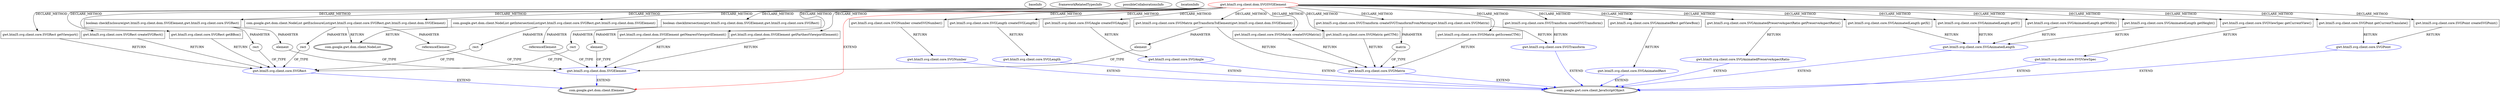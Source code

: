 digraph {
baseInfo[graphId=3837,category="extension_graph",isAnonymous=false,possibleRelation=true]
frameworkRelatedTypesInfo[0="com.google.gwt.dom.client.Element"]
possibleCollaborationsInfo[0="3837~CLIENT_METHOD_DECLARATION-RETURN_TYPE-CLIENT_METHOD_DECLARATION-RETURN_TYPE-CLIENT_METHOD_DECLARATION-PARAMETER_DECLARATION-CLIENT_METHOD_DECLARATION-PARAMETER_DECLARATION-CLIENT_METHOD_DECLARATION-PARAMETER_DECLARATION-CLIENT_METHOD_DECLARATION-PARAMETER_DECLARATION-CLIENT_METHOD_DECLARATION-RETURN_TYPE-~com.google.gwt.dom.client.Element ~com.google.gwt.dom.client.Element ~false~false",1="3837~CLIENT_METHOD_DECLARATION-RETURN_TYPE-CLIENT_METHOD_DECLARATION-RETURN_TYPE-CLIENT_METHOD_DECLARATION-RETURN_TYPE-CLIENT_METHOD_DECLARATION-PARAMETER_DECLARATION-CLIENT_METHOD_DECLARATION-RETURN_TYPE-~com.google.gwt.dom.client.Element ~com.google.gwt.core.client.JavaScriptObject ~false~false",2="3837~CLIENT_METHOD_DECLARATION-PARAMETER_DECLARATION-CLIENT_METHOD_DECLARATION-RETURN_TYPE-CLIENT_METHOD_DECLARATION-RETURN_TYPE-CLIENT_METHOD_DECLARATION-PARAMETER_DECLARATION-CLIENT_METHOD_DECLARATION-PARAMETER_DECLARATION-CLIENT_METHOD_DECLARATION-PARAMETER_DECLARATION-CLIENT_METHOD_DECLARATION-PARAMETER_DECLARATION-~com.google.gwt.dom.client.Element ~com.google.gwt.dom.client.Element ~false~false",3="3837~CLIENT_METHOD_DECLARATION-RETURN_TYPE-CLIENT_METHOD_DECLARATION-RETURN_TYPE-CLIENT_METHOD_DECLARATION-RETURN_TYPE-CLIENT_METHOD_DECLARATION-RETURN_TYPE-~com.google.gwt.dom.client.Element ~com.google.gwt.core.client.JavaScriptObject ~false~false",4="3837~CLIENT_METHOD_DECLARATION-RETURN_TYPE-CLIENT_METHOD_DECLARATION-RETURN_TYPE-~com.google.gwt.dom.client.Element ~com.google.gwt.core.client.JavaScriptObject ~false~false",5="3837~CLIENT_METHOD_DECLARATION-RETURN_TYPE-~com.google.gwt.dom.client.Element ~com.google.gwt.core.client.JavaScriptObject ~false~false"]
locationInfo[projectName="mguiral-GwtSvgLib",filePath="/mguiral-GwtSvgLib/GwtSvgLib-master/src/gwt/html5/svg/client/dom/SVGSVGElement.java",contextSignature="SVGSVGElement",graphId="3837"]
0[label="gwt.html5.svg.client.dom.SVGSVGElement",vertexType="ROOT_CLIENT_CLASS_DECLARATION",isFrameworkType=false,color=red]
1[label="com.google.gwt.dom.client.Element",vertexType="FRAMEWORK_CLASS_TYPE",isFrameworkType=true,peripheries=2]
7[label="gwt.html5.svg.client.core.SVGAnimatedLength getX()",vertexType="CLIENT_METHOD_DECLARATION",isFrameworkType=false,shape=box]
8[label="gwt.html5.svg.client.core.SVGAnimatedLength",vertexType="REFERENCE_CLIENT_CLASS_DECLARATION",isFrameworkType=false,color=blue]
9[label="com.google.gwt.core.client.JavaScriptObject",vertexType="FRAMEWORK_CLASS_TYPE",isFrameworkType=true,peripheries=2]
11[label="gwt.html5.svg.client.core.SVGAnimatedLength getY()",vertexType="CLIENT_METHOD_DECLARATION",isFrameworkType=false,shape=box]
14[label="gwt.html5.svg.client.core.SVGAnimatedLength getWidth()",vertexType="CLIENT_METHOD_DECLARATION",isFrameworkType=false,shape=box]
17[label="gwt.html5.svg.client.core.SVGAnimatedLength getHeight()",vertexType="CLIENT_METHOD_DECLARATION",isFrameworkType=false,shape=box]
24[label="gwt.html5.svg.client.core.SVGRect getViewport()",vertexType="CLIENT_METHOD_DECLARATION",isFrameworkType=false,shape=box]
25[label="gwt.html5.svg.client.core.SVGRect",vertexType="REFERENCE_CLIENT_CLASS_DECLARATION",isFrameworkType=false,color=blue]
32[label="gwt.html5.svg.client.core.SVGViewSpec getCurrentView()",vertexType="CLIENT_METHOD_DECLARATION",isFrameworkType=false,shape=box]
33[label="gwt.html5.svg.client.core.SVGViewSpec",vertexType="REFERENCE_CLIENT_CLASS_DECLARATION",isFrameworkType=false,color=blue]
37[label="gwt.html5.svg.client.core.SVGPoint getCurrentTranslate()",vertexType="CLIENT_METHOD_DECLARATION",isFrameworkType=false,shape=box]
38[label="gwt.html5.svg.client.core.SVGPoint",vertexType="REFERENCE_CLIENT_CLASS_DECLARATION",isFrameworkType=false,color=blue]
49[label="com.google.gwt.dom.client.NodeList getIntersectionList(gwt.html5.svg.client.core.SVGRect,gwt.html5.svg.client.dom.SVGElement)",vertexType="CLIENT_METHOD_DECLARATION",isFrameworkType=false,shape=box]
50[label="com.google.gwt.dom.client.NodeList",vertexType="FRAMEWORK_CLASS_TYPE",isFrameworkType=true,peripheries=2]
51[label="rect",vertexType="PARAMETER_DECLARATION",isFrameworkType=false]
53[label="referenceElement",vertexType="PARAMETER_DECLARATION",isFrameworkType=false]
54[label="gwt.html5.svg.client.dom.SVGElement",vertexType="REFERENCE_CLIENT_CLASS_DECLARATION",isFrameworkType=false,color=blue]
56[label="com.google.gwt.dom.client.NodeList getEnclosureList(gwt.html5.svg.client.core.SVGRect,gwt.html5.svg.client.dom.SVGElement)",vertexType="CLIENT_METHOD_DECLARATION",isFrameworkType=false,shape=box]
58[label="rect",vertexType="PARAMETER_DECLARATION",isFrameworkType=false]
60[label="referenceElement",vertexType="PARAMETER_DECLARATION",isFrameworkType=false]
62[label="boolean checkIntersection(gwt.html5.svg.client.dom.SVGElement,gwt.html5.svg.client.core.SVGRect)",vertexType="CLIENT_METHOD_DECLARATION",isFrameworkType=false,shape=box]
63[label="element",vertexType="PARAMETER_DECLARATION",isFrameworkType=false]
65[label="rect",vertexType="PARAMETER_DECLARATION",isFrameworkType=false]
67[label="boolean checkEnclosure(gwt.html5.svg.client.dom.SVGElement,gwt.html5.svg.client.core.SVGRect)",vertexType="CLIENT_METHOD_DECLARATION",isFrameworkType=false,shape=box]
68[label="element",vertexType="PARAMETER_DECLARATION",isFrameworkType=false]
70[label="rect",vertexType="PARAMETER_DECLARATION",isFrameworkType=false]
73[label="gwt.html5.svg.client.core.SVGNumber createSVGNumber()",vertexType="CLIENT_METHOD_DECLARATION",isFrameworkType=false,shape=box]
74[label="gwt.html5.svg.client.core.SVGNumber",vertexType="REFERENCE_CLIENT_CLASS_DECLARATION",isFrameworkType=false,color=blue]
76[label="gwt.html5.svg.client.core.SVGLength createSVGLength()",vertexType="CLIENT_METHOD_DECLARATION",isFrameworkType=false,shape=box]
77[label="gwt.html5.svg.client.core.SVGLength",vertexType="REFERENCE_CLIENT_CLASS_DECLARATION",isFrameworkType=false,color=blue]
79[label="gwt.html5.svg.client.core.SVGAngle createSVGAngle()",vertexType="CLIENT_METHOD_DECLARATION",isFrameworkType=false,shape=box]
80[label="gwt.html5.svg.client.core.SVGAngle",vertexType="REFERENCE_CLIENT_CLASS_DECLARATION",isFrameworkType=false,color=blue]
82[label="gwt.html5.svg.client.core.SVGPoint createSVGPoint()",vertexType="CLIENT_METHOD_DECLARATION",isFrameworkType=false,shape=box]
84[label="gwt.html5.svg.client.core.SVGMatrix createSVGMatrix()",vertexType="CLIENT_METHOD_DECLARATION",isFrameworkType=false,shape=box]
85[label="gwt.html5.svg.client.core.SVGMatrix",vertexType="REFERENCE_CLIENT_CLASS_DECLARATION",isFrameworkType=false,color=blue]
87[label="gwt.html5.svg.client.core.SVGRect createSVGRect()",vertexType="CLIENT_METHOD_DECLARATION",isFrameworkType=false,shape=box]
89[label="gwt.html5.svg.client.core.SVGTransform createSVGTransform()",vertexType="CLIENT_METHOD_DECLARATION",isFrameworkType=false,shape=box]
90[label="gwt.html5.svg.client.core.SVGTransform",vertexType="REFERENCE_CLIENT_CLASS_DECLARATION",isFrameworkType=false,color=blue]
92[label="gwt.html5.svg.client.core.SVGTransform createSVGTransformFromMatrix(gwt.html5.svg.client.core.SVGMatrix)",vertexType="CLIENT_METHOD_DECLARATION",isFrameworkType=false,shape=box]
94[label="matrix",vertexType="PARAMETER_DECLARATION",isFrameworkType=false]
98[label="gwt.html5.svg.client.core.SVGAnimatedRect getViewBox()",vertexType="CLIENT_METHOD_DECLARATION",isFrameworkType=false,shape=box]
99[label="gwt.html5.svg.client.core.SVGAnimatedRect",vertexType="REFERENCE_CLIENT_CLASS_DECLARATION",isFrameworkType=false,color=blue]
102[label="gwt.html5.svg.client.core.SVGAnimatedPreserveAspectRatio getPreserveAspectRatio()",vertexType="CLIENT_METHOD_DECLARATION",isFrameworkType=false,shape=box]
103[label="gwt.html5.svg.client.core.SVGAnimatedPreserveAspectRatio",vertexType="REFERENCE_CLIENT_CLASS_DECLARATION",isFrameworkType=false,color=blue]
108[label="gwt.html5.svg.client.dom.SVGElement getNearestViewportElement()",vertexType="CLIENT_METHOD_DECLARATION",isFrameworkType=false,shape=box]
110[label="gwt.html5.svg.client.dom.SVGElement getFarthestViewportElement()",vertexType="CLIENT_METHOD_DECLARATION",isFrameworkType=false,shape=box]
112[label="gwt.html5.svg.client.core.SVGRect getBBox()",vertexType="CLIENT_METHOD_DECLARATION",isFrameworkType=false,shape=box]
114[label="gwt.html5.svg.client.core.SVGMatrix getCTM()",vertexType="CLIENT_METHOD_DECLARATION",isFrameworkType=false,shape=box]
116[label="gwt.html5.svg.client.core.SVGMatrix getScreenCTM()",vertexType="CLIENT_METHOD_DECLARATION",isFrameworkType=false,shape=box]
118[label="gwt.html5.svg.client.core.SVGMatrix getTransformToElement(gwt.html5.svg.client.dom.SVGElement)",vertexType="CLIENT_METHOD_DECLARATION",isFrameworkType=false,shape=box]
120[label="element",vertexType="PARAMETER_DECLARATION",isFrameworkType=false]
0->1[label="EXTEND",color=red]
0->7[label="DECLARE_METHOD"]
8->9[label="EXTEND",color=blue]
7->8[label="RETURN"]
0->11[label="DECLARE_METHOD"]
11->8[label="RETURN"]
0->14[label="DECLARE_METHOD"]
14->8[label="RETURN"]
0->17[label="DECLARE_METHOD"]
17->8[label="RETURN"]
0->24[label="DECLARE_METHOD"]
25->1[label="EXTEND",color=blue]
24->25[label="RETURN"]
0->32[label="DECLARE_METHOD"]
33->9[label="EXTEND",color=blue]
32->33[label="RETURN"]
0->37[label="DECLARE_METHOD"]
38->9[label="EXTEND",color=blue]
37->38[label="RETURN"]
0->49[label="DECLARE_METHOD"]
49->50[label="RETURN"]
51->25[label="OF_TYPE"]
49->51[label="PARAMETER"]
54->1[label="EXTEND",color=blue]
53->54[label="OF_TYPE"]
49->53[label="PARAMETER"]
0->56[label="DECLARE_METHOD"]
56->50[label="RETURN"]
58->25[label="OF_TYPE"]
56->58[label="PARAMETER"]
60->54[label="OF_TYPE"]
56->60[label="PARAMETER"]
0->62[label="DECLARE_METHOD"]
63->54[label="OF_TYPE"]
62->63[label="PARAMETER"]
65->25[label="OF_TYPE"]
62->65[label="PARAMETER"]
0->67[label="DECLARE_METHOD"]
68->54[label="OF_TYPE"]
67->68[label="PARAMETER"]
70->25[label="OF_TYPE"]
67->70[label="PARAMETER"]
0->73[label="DECLARE_METHOD"]
74->9[label="EXTEND",color=blue]
73->74[label="RETURN"]
0->76[label="DECLARE_METHOD"]
77->9[label="EXTEND",color=blue]
76->77[label="RETURN"]
0->79[label="DECLARE_METHOD"]
80->9[label="EXTEND",color=blue]
79->80[label="RETURN"]
0->82[label="DECLARE_METHOD"]
82->38[label="RETURN"]
0->84[label="DECLARE_METHOD"]
85->9[label="EXTEND",color=blue]
84->85[label="RETURN"]
0->87[label="DECLARE_METHOD"]
87->25[label="RETURN"]
0->89[label="DECLARE_METHOD"]
90->9[label="EXTEND",color=blue]
89->90[label="RETURN"]
0->92[label="DECLARE_METHOD"]
92->90[label="RETURN"]
94->85[label="OF_TYPE"]
92->94[label="PARAMETER"]
0->98[label="DECLARE_METHOD"]
99->9[label="EXTEND",color=blue]
98->99[label="RETURN"]
0->102[label="DECLARE_METHOD"]
103->9[label="EXTEND",color=blue]
102->103[label="RETURN"]
0->108[label="DECLARE_METHOD"]
108->54[label="RETURN"]
0->110[label="DECLARE_METHOD"]
110->54[label="RETURN"]
0->112[label="DECLARE_METHOD"]
112->25[label="RETURN"]
0->114[label="DECLARE_METHOD"]
114->85[label="RETURN"]
0->116[label="DECLARE_METHOD"]
116->85[label="RETURN"]
0->118[label="DECLARE_METHOD"]
118->85[label="RETURN"]
120->54[label="OF_TYPE"]
118->120[label="PARAMETER"]
}

